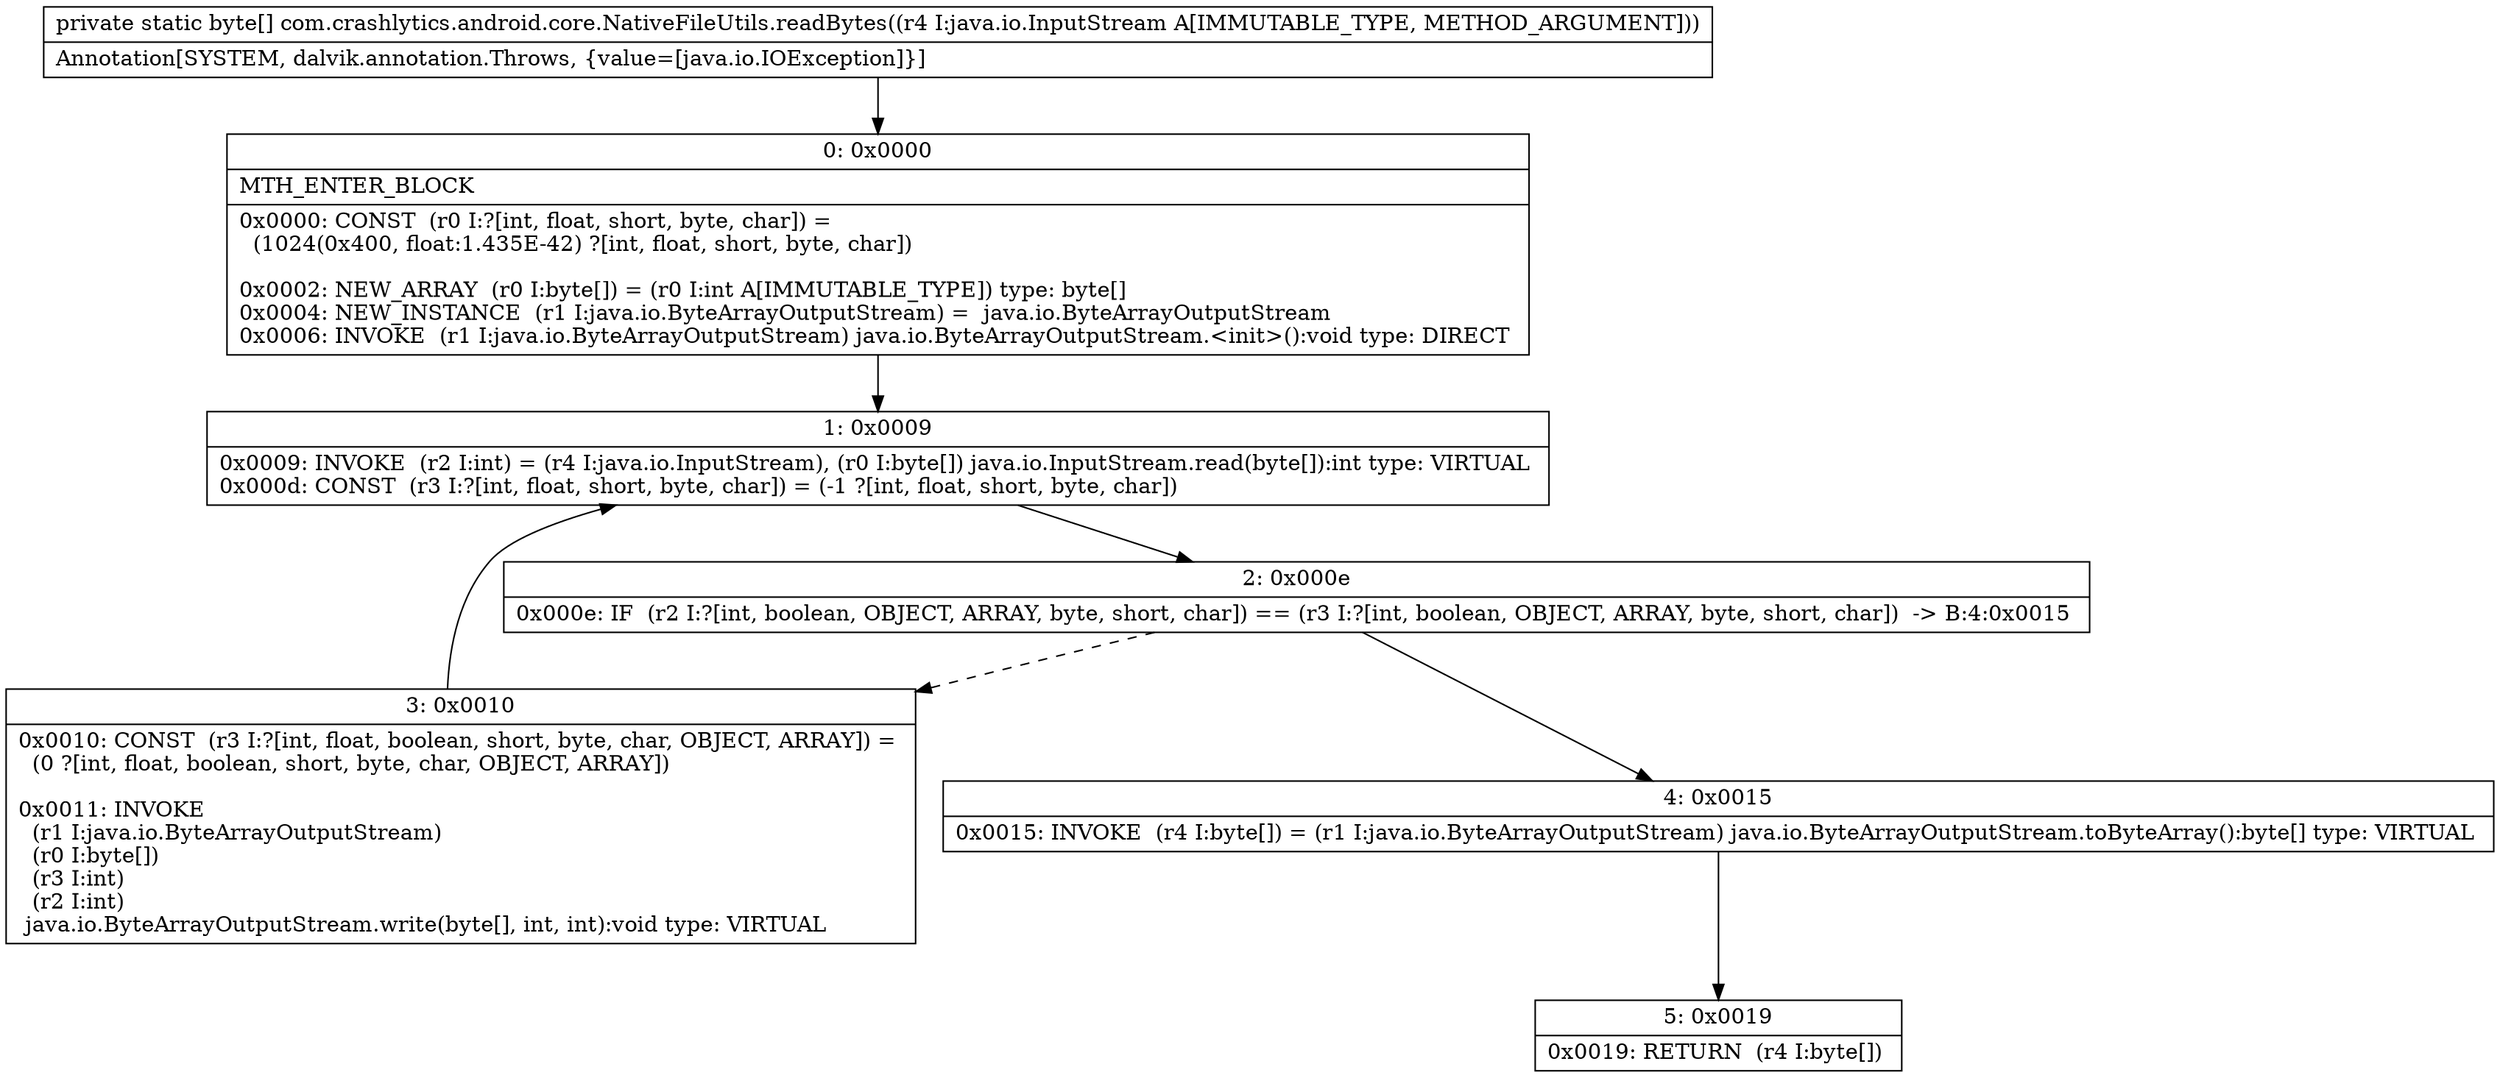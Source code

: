 digraph "CFG forcom.crashlytics.android.core.NativeFileUtils.readBytes(Ljava\/io\/InputStream;)[B" {
Node_0 [shape=record,label="{0\:\ 0x0000|MTH_ENTER_BLOCK\l|0x0000: CONST  (r0 I:?[int, float, short, byte, char]) = \l  (1024(0x400, float:1.435E\-42) ?[int, float, short, byte, char])\l \l0x0002: NEW_ARRAY  (r0 I:byte[]) = (r0 I:int A[IMMUTABLE_TYPE]) type: byte[] \l0x0004: NEW_INSTANCE  (r1 I:java.io.ByteArrayOutputStream) =  java.io.ByteArrayOutputStream \l0x0006: INVOKE  (r1 I:java.io.ByteArrayOutputStream) java.io.ByteArrayOutputStream.\<init\>():void type: DIRECT \l}"];
Node_1 [shape=record,label="{1\:\ 0x0009|0x0009: INVOKE  (r2 I:int) = (r4 I:java.io.InputStream), (r0 I:byte[]) java.io.InputStream.read(byte[]):int type: VIRTUAL \l0x000d: CONST  (r3 I:?[int, float, short, byte, char]) = (\-1 ?[int, float, short, byte, char]) \l}"];
Node_2 [shape=record,label="{2\:\ 0x000e|0x000e: IF  (r2 I:?[int, boolean, OBJECT, ARRAY, byte, short, char]) == (r3 I:?[int, boolean, OBJECT, ARRAY, byte, short, char])  \-\> B:4:0x0015 \l}"];
Node_3 [shape=record,label="{3\:\ 0x0010|0x0010: CONST  (r3 I:?[int, float, boolean, short, byte, char, OBJECT, ARRAY]) = \l  (0 ?[int, float, boolean, short, byte, char, OBJECT, ARRAY])\l \l0x0011: INVOKE  \l  (r1 I:java.io.ByteArrayOutputStream)\l  (r0 I:byte[])\l  (r3 I:int)\l  (r2 I:int)\l java.io.ByteArrayOutputStream.write(byte[], int, int):void type: VIRTUAL \l}"];
Node_4 [shape=record,label="{4\:\ 0x0015|0x0015: INVOKE  (r4 I:byte[]) = (r1 I:java.io.ByteArrayOutputStream) java.io.ByteArrayOutputStream.toByteArray():byte[] type: VIRTUAL \l}"];
Node_5 [shape=record,label="{5\:\ 0x0019|0x0019: RETURN  (r4 I:byte[]) \l}"];
MethodNode[shape=record,label="{private static byte[] com.crashlytics.android.core.NativeFileUtils.readBytes((r4 I:java.io.InputStream A[IMMUTABLE_TYPE, METHOD_ARGUMENT]))  | Annotation[SYSTEM, dalvik.annotation.Throws, \{value=[java.io.IOException]\}]\l}"];
MethodNode -> Node_0;
Node_0 -> Node_1;
Node_1 -> Node_2;
Node_2 -> Node_3[style=dashed];
Node_2 -> Node_4;
Node_3 -> Node_1;
Node_4 -> Node_5;
}

